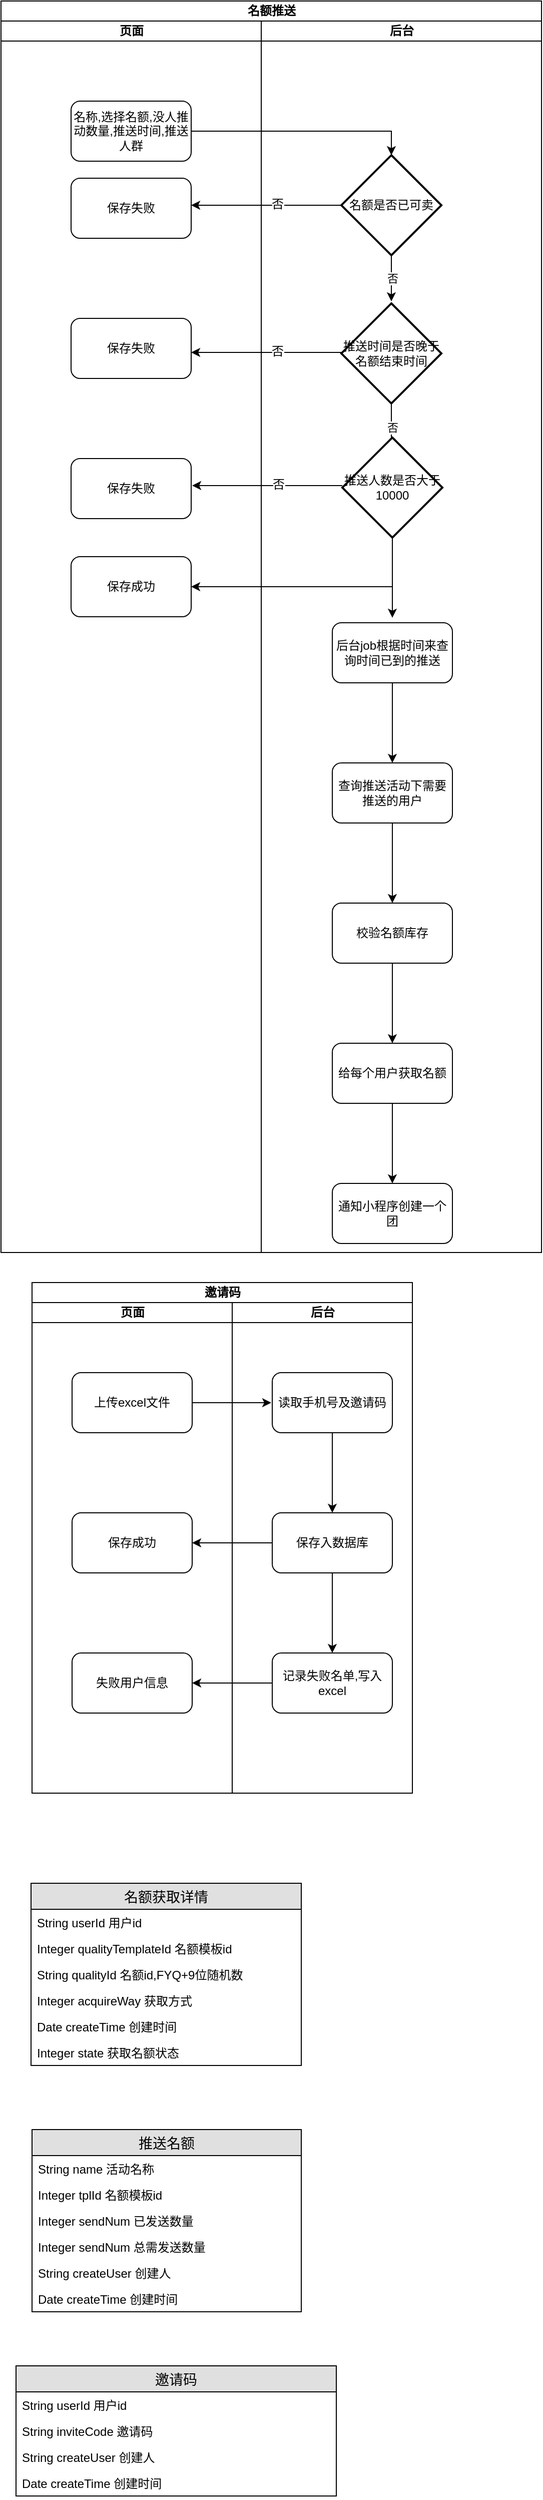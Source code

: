 <mxfile version="10.8.4" type="github"><diagram id="AtNlVmIraOOG0u-lDxDG" name="Ã§Â¬Â¬ 1 Ã©Â¡Âµ"><mxGraphModel dx="1394" dy="921" grid="1" gridSize="10" guides="1" tooltips="1" connect="1" arrows="1" fold="1" page="1" pageScale="1" pageWidth="827" pageHeight="1169" math="0" shadow="0"><root><mxCell id="0"/><mxCell id="1" parent="0"/><mxCell id="OOBTWMKRRxpQE-zu-w4I-24" value="名额推送" style="swimlane;html=1;childLayout=stackLayout;resizeParent=1;resizeParentMax=0;startSize=20;" parent="1" vertex="1"><mxGeometry x="160" y="70" width="540" height="1250" as="geometry"/></mxCell><mxCell id="OOBTWMKRRxpQE-zu-w4I-25" value="页面" style="swimlane;html=1;startSize=20;" parent="OOBTWMKRRxpQE-zu-w4I-24" vertex="1"><mxGeometry y="20" width="260" height="1230" as="geometry"><mxRectangle y="20" width="60" height="1100" as="alternateBounds"/></mxGeometry></mxCell><mxCell id="OOBTWMKRRxpQE-zu-w4I-28" value="名称,选择名额,没人推动数量,推送时间,推送人群" style="rounded=1;whiteSpace=wrap;html=1;" parent="OOBTWMKRRxpQE-zu-w4I-25" vertex="1"><mxGeometry x="70" y="80" width="120" height="60" as="geometry"/></mxCell><mxCell id="OOBTWMKRRxpQE-zu-w4I-40" value="保存失败" style="rounded=1;whiteSpace=wrap;html=1;" parent="OOBTWMKRRxpQE-zu-w4I-25" vertex="1"><mxGeometry x="70" y="157" width="120" height="60" as="geometry"/></mxCell><mxCell id="OOBTWMKRRxpQE-zu-w4I-45" value="保存失败" style="rounded=1;whiteSpace=wrap;html=1;" parent="OOBTWMKRRxpQE-zu-w4I-25" vertex="1"><mxGeometry x="70" y="297" width="120" height="60" as="geometry"/></mxCell><mxCell id="OOBTWMKRRxpQE-zu-w4I-49" value="保存失败" style="rounded=1;whiteSpace=wrap;html=1;" parent="OOBTWMKRRxpQE-zu-w4I-25" vertex="1"><mxGeometry x="70" y="437" width="120" height="60" as="geometry"/></mxCell><mxCell id="OOBTWMKRRxpQE-zu-w4I-55" value="保存成功" style="rounded=1;whiteSpace=wrap;html=1;" parent="OOBTWMKRRxpQE-zu-w4I-25" vertex="1"><mxGeometry x="70" y="535" width="120" height="60" as="geometry"/></mxCell><mxCell id="OOBTWMKRRxpQE-zu-w4I-26" value="后台" style="swimlane;html=1;startSize=20;" parent="OOBTWMKRRxpQE-zu-w4I-24" vertex="1"><mxGeometry x="260" y="20" width="280" height="1230" as="geometry"><mxRectangle x="60" y="20" width="60" height="1100" as="alternateBounds"/></mxGeometry></mxCell><mxCell id="OOBTWMKRRxpQE-zu-w4I-37" value="名额是否已可卖" style="strokeWidth=2;html=1;shape=mxgraph.flowchart.decision;whiteSpace=wrap;" parent="OOBTWMKRRxpQE-zu-w4I-26" vertex="1"><mxGeometry x="80" y="134" width="100" height="100" as="geometry"/></mxCell><mxCell id="OOBTWMKRRxpQE-zu-w4I-53" value="否" style="edgeStyle=orthogonalEdgeStyle;rounded=0;orthogonalLoop=1;jettySize=auto;html=1;" parent="OOBTWMKRRxpQE-zu-w4I-26" source="OOBTWMKRRxpQE-zu-w4I-44" edge="1"><mxGeometry relative="1" as="geometry"><mxPoint x="130" y="430" as="targetPoint"/></mxGeometry></mxCell><mxCell id="OOBTWMKRRxpQE-zu-w4I-44" value="推送时间是否晚于名额结束时间" style="strokeWidth=2;html=1;shape=mxgraph.flowchart.decision;whiteSpace=wrap;" parent="OOBTWMKRRxpQE-zu-w4I-26" vertex="1"><mxGeometry x="80" y="282" width="100" height="100" as="geometry"/></mxCell><mxCell id="OOBTWMKRRxpQE-zu-w4I-59" value="" style="edgeStyle=orthogonalEdgeStyle;rounded=0;orthogonalLoop=1;jettySize=auto;html=1;" parent="OOBTWMKRRxpQE-zu-w4I-26" source="OOBTWMKRRxpQE-zu-w4I-52" edge="1"><mxGeometry relative="1" as="geometry"><mxPoint x="131" y="596" as="targetPoint"/></mxGeometry></mxCell><mxCell id="OOBTWMKRRxpQE-zu-w4I-52" value="推送人数是否大于10000" style="strokeWidth=2;html=1;shape=mxgraph.flowchart.decision;whiteSpace=wrap;" parent="OOBTWMKRRxpQE-zu-w4I-26" vertex="1"><mxGeometry x="81" y="416" width="100" height="100" as="geometry"/></mxCell><mxCell id="OOBTWMKRRxpQE-zu-w4I-62" value="" style="edgeStyle=orthogonalEdgeStyle;rounded=0;orthogonalLoop=1;jettySize=auto;html=1;" parent="OOBTWMKRRxpQE-zu-w4I-26" source="OOBTWMKRRxpQE-zu-w4I-60" target="OOBTWMKRRxpQE-zu-w4I-61" edge="1"><mxGeometry relative="1" as="geometry"/></mxCell><mxCell id="OOBTWMKRRxpQE-zu-w4I-60" value="后台job根据时间来查询时间已到的推送" style="rounded=1;whiteSpace=wrap;html=1;" parent="OOBTWMKRRxpQE-zu-w4I-26" vertex="1"><mxGeometry x="71" y="601" width="120" height="60" as="geometry"/></mxCell><mxCell id="OOBTWMKRRxpQE-zu-w4I-64" value="" style="edgeStyle=orthogonalEdgeStyle;rounded=0;orthogonalLoop=1;jettySize=auto;html=1;" parent="OOBTWMKRRxpQE-zu-w4I-26" source="OOBTWMKRRxpQE-zu-w4I-61" target="OOBTWMKRRxpQE-zu-w4I-63" edge="1"><mxGeometry relative="1" as="geometry"/></mxCell><mxCell id="OOBTWMKRRxpQE-zu-w4I-61" value="查询推送活动下需要推送的用户" style="rounded=1;whiteSpace=wrap;html=1;" parent="OOBTWMKRRxpQE-zu-w4I-26" vertex="1"><mxGeometry x="71" y="741" width="120" height="60" as="geometry"/></mxCell><mxCell id="OOBTWMKRRxpQE-zu-w4I-67" value="" style="edgeStyle=orthogonalEdgeStyle;rounded=0;orthogonalLoop=1;jettySize=auto;html=1;" parent="OOBTWMKRRxpQE-zu-w4I-26" source="OOBTWMKRRxpQE-zu-w4I-63" target="OOBTWMKRRxpQE-zu-w4I-66" edge="1"><mxGeometry relative="1" as="geometry"/></mxCell><mxCell id="OOBTWMKRRxpQE-zu-w4I-63" value="校验名额库存" style="rounded=1;whiteSpace=wrap;html=1;" parent="OOBTWMKRRxpQE-zu-w4I-26" vertex="1"><mxGeometry x="71" y="881" width="120" height="60" as="geometry"/></mxCell><mxCell id="IyjiinmMVJNUkv-gjvz_-36" value="" style="edgeStyle=orthogonalEdgeStyle;rounded=0;orthogonalLoop=1;jettySize=auto;html=1;" parent="OOBTWMKRRxpQE-zu-w4I-26" source="OOBTWMKRRxpQE-zu-w4I-66" target="IyjiinmMVJNUkv-gjvz_-35" edge="1"><mxGeometry relative="1" as="geometry"/></mxCell><mxCell id="OOBTWMKRRxpQE-zu-w4I-66" value="给每个用户获取名额" style="rounded=1;whiteSpace=wrap;html=1;" parent="OOBTWMKRRxpQE-zu-w4I-26" vertex="1"><mxGeometry x="71" y="1021" width="120" height="60" as="geometry"/></mxCell><mxCell id="IyjiinmMVJNUkv-gjvz_-35" value="通知小程序创建一个团" style="rounded=1;whiteSpace=wrap;html=1;" parent="OOBTWMKRRxpQE-zu-w4I-26" vertex="1"><mxGeometry x="71" y="1161" width="120" height="60" as="geometry"/></mxCell><mxCell id="OOBTWMKRRxpQE-zu-w4I-38" style="edgeStyle=orthogonalEdgeStyle;rounded=0;orthogonalLoop=1;jettySize=auto;html=1;exitX=1;exitY=0.5;exitDx=0;exitDy=0;entryX=0.5;entryY=0;entryDx=0;entryDy=0;entryPerimeter=0;" parent="OOBTWMKRRxpQE-zu-w4I-24" source="OOBTWMKRRxpQE-zu-w4I-28" target="OOBTWMKRRxpQE-zu-w4I-37" edge="1"><mxGeometry relative="1" as="geometry"/></mxCell><mxCell id="OOBTWMKRRxpQE-zu-w4I-57" style="edgeStyle=orthogonalEdgeStyle;rounded=0;orthogonalLoop=1;jettySize=auto;html=1;exitX=0.5;exitY=1;exitDx=0;exitDy=0;exitPerimeter=0;entryX=1;entryY=0.5;entryDx=0;entryDy=0;" parent="OOBTWMKRRxpQE-zu-w4I-24" source="OOBTWMKRRxpQE-zu-w4I-52" target="OOBTWMKRRxpQE-zu-w4I-55" edge="1"><mxGeometry relative="1" as="geometry"/></mxCell><mxCell id="OOBTWMKRRxpQE-zu-w4I-39" style="edgeStyle=orthogonalEdgeStyle;rounded=0;orthogonalLoop=1;jettySize=auto;html=1;exitX=0;exitY=0.5;exitDx=0;exitDy=0;exitPerimeter=0;" parent="1" source="OOBTWMKRRxpQE-zu-w4I-37" edge="1"><mxGeometry relative="1" as="geometry"><mxPoint x="350" y="274" as="targetPoint"/></mxGeometry></mxCell><mxCell id="OOBTWMKRRxpQE-zu-w4I-41" value="否" style="text;html=1;resizable=0;points=[];align=center;verticalAlign=middle;labelBackgroundColor=#ffffff;" parent="OOBTWMKRRxpQE-zu-w4I-39" vertex="1" connectable="0"><mxGeometry x="-0.147" y="-1" relative="1" as="geometry"><mxPoint as="offset"/></mxGeometry></mxCell><mxCell id="OOBTWMKRRxpQE-zu-w4I-43" value="否" style="edgeStyle=orthogonalEdgeStyle;rounded=0;orthogonalLoop=1;jettySize=auto;html=1;exitX=0.5;exitY=1;exitDx=0;exitDy=0;exitPerimeter=0;" parent="1" source="OOBTWMKRRxpQE-zu-w4I-37" edge="1"><mxGeometry relative="1" as="geometry"><mxPoint x="550" y="370" as="targetPoint"/></mxGeometry></mxCell><mxCell id="OOBTWMKRRxpQE-zu-w4I-47" style="edgeStyle=orthogonalEdgeStyle;rounded=0;orthogonalLoop=1;jettySize=auto;html=1;exitX=0;exitY=0.5;exitDx=0;exitDy=0;exitPerimeter=0;" parent="1" edge="1"><mxGeometry relative="1" as="geometry"><mxPoint x="350" y="421" as="targetPoint"/><mxPoint x="500" y="421" as="sourcePoint"/></mxGeometry></mxCell><mxCell id="OOBTWMKRRxpQE-zu-w4I-48" value="否" style="text;html=1;resizable=0;points=[];align=center;verticalAlign=middle;labelBackgroundColor=#ffffff;" parent="OOBTWMKRRxpQE-zu-w4I-47" vertex="1" connectable="0"><mxGeometry x="-0.147" y="-1" relative="1" as="geometry"><mxPoint as="offset"/></mxGeometry></mxCell><mxCell id="OOBTWMKRRxpQE-zu-w4I-50" style="edgeStyle=orthogonalEdgeStyle;rounded=0;orthogonalLoop=1;jettySize=auto;html=1;exitX=0;exitY=0.5;exitDx=0;exitDy=0;exitPerimeter=0;" parent="1" edge="1"><mxGeometry relative="1" as="geometry"><mxPoint x="351" y="554" as="targetPoint"/><mxPoint x="501" y="554" as="sourcePoint"/></mxGeometry></mxCell><mxCell id="OOBTWMKRRxpQE-zu-w4I-51" value="否" style="text;html=1;resizable=0;points=[];align=center;verticalAlign=middle;labelBackgroundColor=#ffffff;" parent="OOBTWMKRRxpQE-zu-w4I-50" vertex="1" connectable="0"><mxGeometry x="-0.147" y="-1" relative="1" as="geometry"><mxPoint as="offset"/></mxGeometry></mxCell><mxCell id="OOBTWMKRRxpQE-zu-w4I-68" value="邀请码" style="swimlane;html=1;childLayout=stackLayout;resizeParent=1;resizeParentMax=0;startSize=20;" parent="1" vertex="1"><mxGeometry x="191" y="1350" width="380" height="510" as="geometry"/></mxCell><mxCell id="OOBTWMKRRxpQE-zu-w4I-69" value="页面" style="swimlane;html=1;startSize=20;" parent="OOBTWMKRRxpQE-zu-w4I-68" vertex="1"><mxGeometry y="20" width="200" height="490" as="geometry"/></mxCell><mxCell id="OOBTWMKRRxpQE-zu-w4I-72" value="上传excel文件" style="rounded=1;whiteSpace=wrap;html=1;" parent="OOBTWMKRRxpQE-zu-w4I-69" vertex="1"><mxGeometry x="40" y="70" width="120" height="60" as="geometry"/></mxCell><mxCell id="OOBTWMKRRxpQE-zu-w4I-77" value="" style="edgeStyle=orthogonalEdgeStyle;rounded=0;orthogonalLoop=1;jettySize=auto;html=1;" parent="OOBTWMKRRxpQE-zu-w4I-69" source="OOBTWMKRRxpQE-zu-w4I-75" target="OOBTWMKRRxpQE-zu-w4I-76" edge="1"><mxGeometry relative="1" as="geometry"/></mxCell><mxCell id="OOBTWMKRRxpQE-zu-w4I-75" value="读取手机号及邀请码" style="rounded=1;whiteSpace=wrap;html=1;" parent="OOBTWMKRRxpQE-zu-w4I-69" vertex="1"><mxGeometry x="240" y="70" width="120" height="60" as="geometry"/></mxCell><mxCell id="OOBTWMKRRxpQE-zu-w4I-79" value="" style="edgeStyle=orthogonalEdgeStyle;rounded=0;orthogonalLoop=1;jettySize=auto;html=1;" parent="OOBTWMKRRxpQE-zu-w4I-69" source="OOBTWMKRRxpQE-zu-w4I-76" target="OOBTWMKRRxpQE-zu-w4I-78" edge="1"><mxGeometry relative="1" as="geometry"/></mxCell><mxCell id="OOBTWMKRRxpQE-zu-w4I-81" value="" style="edgeStyle=orthogonalEdgeStyle;rounded=0;orthogonalLoop=1;jettySize=auto;html=1;" parent="OOBTWMKRRxpQE-zu-w4I-69" source="OOBTWMKRRxpQE-zu-w4I-76" target="OOBTWMKRRxpQE-zu-w4I-80" edge="1"><mxGeometry relative="1" as="geometry"/></mxCell><mxCell id="OOBTWMKRRxpQE-zu-w4I-76" value="保存入数据库" style="rounded=1;whiteSpace=wrap;html=1;" parent="OOBTWMKRRxpQE-zu-w4I-69" vertex="1"><mxGeometry x="240" y="210" width="120" height="60" as="geometry"/></mxCell><mxCell id="OOBTWMKRRxpQE-zu-w4I-83" value="" style="edgeStyle=orthogonalEdgeStyle;rounded=0;orthogonalLoop=1;jettySize=auto;html=1;" parent="OOBTWMKRRxpQE-zu-w4I-69" source="OOBTWMKRRxpQE-zu-w4I-80" target="OOBTWMKRRxpQE-zu-w4I-82" edge="1"><mxGeometry relative="1" as="geometry"/></mxCell><mxCell id="OOBTWMKRRxpQE-zu-w4I-80" value="记录失败名单,写入excel" style="rounded=1;whiteSpace=wrap;html=1;" parent="OOBTWMKRRxpQE-zu-w4I-69" vertex="1"><mxGeometry x="240" y="350" width="120" height="60" as="geometry"/></mxCell><mxCell id="OOBTWMKRRxpQE-zu-w4I-82" value="失败用户信息" style="rounded=1;whiteSpace=wrap;html=1;" parent="OOBTWMKRRxpQE-zu-w4I-69" vertex="1"><mxGeometry x="40" y="350" width="120" height="60" as="geometry"/></mxCell><mxCell id="OOBTWMKRRxpQE-zu-w4I-78" value="保存成功" style="rounded=1;whiteSpace=wrap;html=1;" parent="OOBTWMKRRxpQE-zu-w4I-69" vertex="1"><mxGeometry x="40" y="210" width="120" height="60" as="geometry"/></mxCell><mxCell id="OOBTWMKRRxpQE-zu-w4I-70" value="后台" style="swimlane;html=1;startSize=20;" parent="OOBTWMKRRxpQE-zu-w4I-68" vertex="1"><mxGeometry x="200" y="20" width="180" height="490" as="geometry"/></mxCell><mxCell id="OOBTWMKRRxpQE-zu-w4I-74" style="edgeStyle=orthogonalEdgeStyle;rounded=0;orthogonalLoop=1;jettySize=auto;html=1;exitX=1;exitY=0.5;exitDx=0;exitDy=0;" parent="1" source="OOBTWMKRRxpQE-zu-w4I-72" edge="1"><mxGeometry relative="1" as="geometry"><mxPoint x="430" y="1470" as="targetPoint"/></mxGeometry></mxCell><mxCell id="IyjiinmMVJNUkv-gjvz_-21" value="名额获取详情" style="swimlane;fontStyle=0;childLayout=stackLayout;horizontal=1;startSize=26;fillColor=#e0e0e0;horizontalStack=0;resizeParent=1;resizeParentMax=0;resizeLast=0;collapsible=1;marginBottom=0;swimlaneFillColor=#ffffff;align=center;fontSize=14;" parent="1" vertex="1"><mxGeometry x="190" y="1950" width="270" height="182" as="geometry"/></mxCell><mxCell id="IyjiinmMVJNUkv-gjvz_-22" value="String userId 用户id" style="text;strokeColor=none;fillColor=none;spacingLeft=4;spacingRight=4;overflow=hidden;rotatable=0;points=[[0,0.5],[1,0.5]];portConstraint=eastwest;fontSize=12;" parent="IyjiinmMVJNUkv-gjvz_-21" vertex="1"><mxGeometry y="26" width="270" height="26" as="geometry"/></mxCell><mxCell id="IyjiinmMVJNUkv-gjvz_-25" value="Integer qualityTemplateId 名额模板id" style="text;strokeColor=none;fillColor=none;spacingLeft=4;spacingRight=4;overflow=hidden;rotatable=0;points=[[0,0.5],[1,0.5]];portConstraint=eastwest;fontSize=12;" parent="IyjiinmMVJNUkv-gjvz_-21" vertex="1"><mxGeometry y="52" width="270" height="26" as="geometry"/></mxCell><mxCell id="IyjiinmMVJNUkv-gjvz_-26" value="String qualityId 名额id,FYQ+9位随机数" style="text;strokeColor=none;fillColor=none;spacingLeft=4;spacingRight=4;overflow=hidden;rotatable=0;points=[[0,0.5],[1,0.5]];portConstraint=eastwest;fontSize=12;" parent="IyjiinmMVJNUkv-gjvz_-21" vertex="1"><mxGeometry y="78" width="270" height="26" as="geometry"/></mxCell><mxCell id="IyjiinmMVJNUkv-gjvz_-23" value="Integer acquireWay 获取方式" style="text;strokeColor=none;fillColor=none;spacingLeft=4;spacingRight=4;overflow=hidden;rotatable=0;points=[[0,0.5],[1,0.5]];portConstraint=eastwest;fontSize=12;" parent="IyjiinmMVJNUkv-gjvz_-21" vertex="1"><mxGeometry y="104" width="270" height="26" as="geometry"/></mxCell><mxCell id="IyjiinmMVJNUkv-gjvz_-24" value="Date createTime 创建时间" style="text;strokeColor=none;fillColor=none;spacingLeft=4;spacingRight=4;overflow=hidden;rotatable=0;points=[[0,0.5],[1,0.5]];portConstraint=eastwest;fontSize=12;" parent="IyjiinmMVJNUkv-gjvz_-21" vertex="1"><mxGeometry y="130" width="270" height="26" as="geometry"/></mxCell><mxCell id="IyjiinmMVJNUkv-gjvz_-34" value="Integer state 获取名额状态" style="text;strokeColor=none;fillColor=none;spacingLeft=4;spacingRight=4;overflow=hidden;rotatable=0;points=[[0,0.5],[1,0.5]];portConstraint=eastwest;fontSize=12;" parent="IyjiinmMVJNUkv-gjvz_-21" vertex="1"><mxGeometry y="156" width="270" height="26" as="geometry"/></mxCell><mxCell id="IyjiinmMVJNUkv-gjvz_-27" value="推送名额" style="swimlane;fontStyle=0;childLayout=stackLayout;horizontal=1;startSize=26;fillColor=#e0e0e0;horizontalStack=0;resizeParent=1;resizeParentMax=0;resizeLast=0;collapsible=1;marginBottom=0;swimlaneFillColor=#ffffff;align=center;fontSize=14;" parent="1" vertex="1"><mxGeometry x="191" y="2196" width="269" height="182" as="geometry"/></mxCell><mxCell id="IyjiinmMVJNUkv-gjvz_-28" value="String name 活动名称" style="text;strokeColor=none;fillColor=none;spacingLeft=4;spacingRight=4;overflow=hidden;rotatable=0;points=[[0,0.5],[1,0.5]];portConstraint=eastwest;fontSize=12;" parent="IyjiinmMVJNUkv-gjvz_-27" vertex="1"><mxGeometry y="26" width="269" height="26" as="geometry"/></mxCell><mxCell id="IyjiinmMVJNUkv-gjvz_-29" value="Integer tplId 名额模板id" style="text;strokeColor=none;fillColor=none;spacingLeft=4;spacingRight=4;overflow=hidden;rotatable=0;points=[[0,0.5],[1,0.5]];portConstraint=eastwest;fontSize=12;" parent="IyjiinmMVJNUkv-gjvz_-27" vertex="1"><mxGeometry y="52" width="269" height="26" as="geometry"/></mxCell><mxCell id="IyjiinmMVJNUkv-gjvz_-30" value="Integer sendNum 已发送数量&#10;" style="text;strokeColor=none;fillColor=none;spacingLeft=4;spacingRight=4;overflow=hidden;rotatable=0;points=[[0,0.5],[1,0.5]];portConstraint=eastwest;fontSize=12;" parent="IyjiinmMVJNUkv-gjvz_-27" vertex="1"><mxGeometry y="78" width="269" height="26" as="geometry"/></mxCell><mxCell id="IyjiinmMVJNUkv-gjvz_-31" value="Integer sendNum 总需发送数量&#10;" style="text;strokeColor=none;fillColor=none;spacingLeft=4;spacingRight=4;overflow=hidden;rotatable=0;points=[[0,0.5],[1,0.5]];portConstraint=eastwest;fontSize=12;" parent="IyjiinmMVJNUkv-gjvz_-27" vertex="1"><mxGeometry y="104" width="269" height="26" as="geometry"/></mxCell><mxCell id="IyjiinmMVJNUkv-gjvz_-32" value="String createUser 创建人&#10;" style="text;strokeColor=none;fillColor=none;spacingLeft=4;spacingRight=4;overflow=hidden;rotatable=0;points=[[0,0.5],[1,0.5]];portConstraint=eastwest;fontSize=12;" parent="IyjiinmMVJNUkv-gjvz_-27" vertex="1"><mxGeometry y="130" width="269" height="26" as="geometry"/></mxCell><mxCell id="IyjiinmMVJNUkv-gjvz_-33" value="Date createTime 创建时间&#10;" style="text;strokeColor=none;fillColor=none;spacingLeft=4;spacingRight=4;overflow=hidden;rotatable=0;points=[[0,0.5],[1,0.5]];portConstraint=eastwest;fontSize=12;" parent="IyjiinmMVJNUkv-gjvz_-27" vertex="1"><mxGeometry y="156" width="269" height="26" as="geometry"/></mxCell><mxCell id="IyjiinmMVJNUkv-gjvz_-38" value="邀请码" style="swimlane;fontStyle=0;childLayout=stackLayout;horizontal=1;startSize=26;fillColor=#e0e0e0;horizontalStack=0;resizeParent=1;resizeParentMax=0;resizeLast=0;collapsible=1;marginBottom=0;swimlaneFillColor=#ffffff;align=center;fontSize=14;" parent="1" vertex="1"><mxGeometry x="175" y="2432" width="320" height="130" as="geometry"/></mxCell><mxCell id="IyjiinmMVJNUkv-gjvz_-39" value="String userId 用户id" style="text;strokeColor=none;fillColor=none;spacingLeft=4;spacingRight=4;overflow=hidden;rotatable=0;points=[[0,0.5],[1,0.5]];portConstraint=eastwest;fontSize=12;" parent="IyjiinmMVJNUkv-gjvz_-38" vertex="1"><mxGeometry y="26" width="320" height="26" as="geometry"/></mxCell><mxCell id="IyjiinmMVJNUkv-gjvz_-40" value="String inviteCode 邀请码" style="text;strokeColor=none;fillColor=none;spacingLeft=4;spacingRight=4;overflow=hidden;rotatable=0;points=[[0,0.5],[1,0.5]];portConstraint=eastwest;fontSize=12;" parent="IyjiinmMVJNUkv-gjvz_-38" vertex="1"><mxGeometry y="52" width="320" height="26" as="geometry"/></mxCell><mxCell id="IyjiinmMVJNUkv-gjvz_-41" value="String createUser 创建人&#10;" style="text;strokeColor=none;fillColor=none;spacingLeft=4;spacingRight=4;overflow=hidden;rotatable=0;points=[[0,0.5],[1,0.5]];portConstraint=eastwest;fontSize=12;" parent="IyjiinmMVJNUkv-gjvz_-38" vertex="1"><mxGeometry y="78" width="320" height="26" as="geometry"/></mxCell><mxCell id="IyjiinmMVJNUkv-gjvz_-42" value="Date createTime 创建时间&#10;" style="text;strokeColor=none;fillColor=none;spacingLeft=4;spacingRight=4;overflow=hidden;rotatable=0;points=[[0,0.5],[1,0.5]];portConstraint=eastwest;fontSize=12;" parent="IyjiinmMVJNUkv-gjvz_-38" vertex="1"><mxGeometry y="104" width="320" height="26" as="geometry"/></mxCell></root></mxGraphModel></diagram></mxfile>
